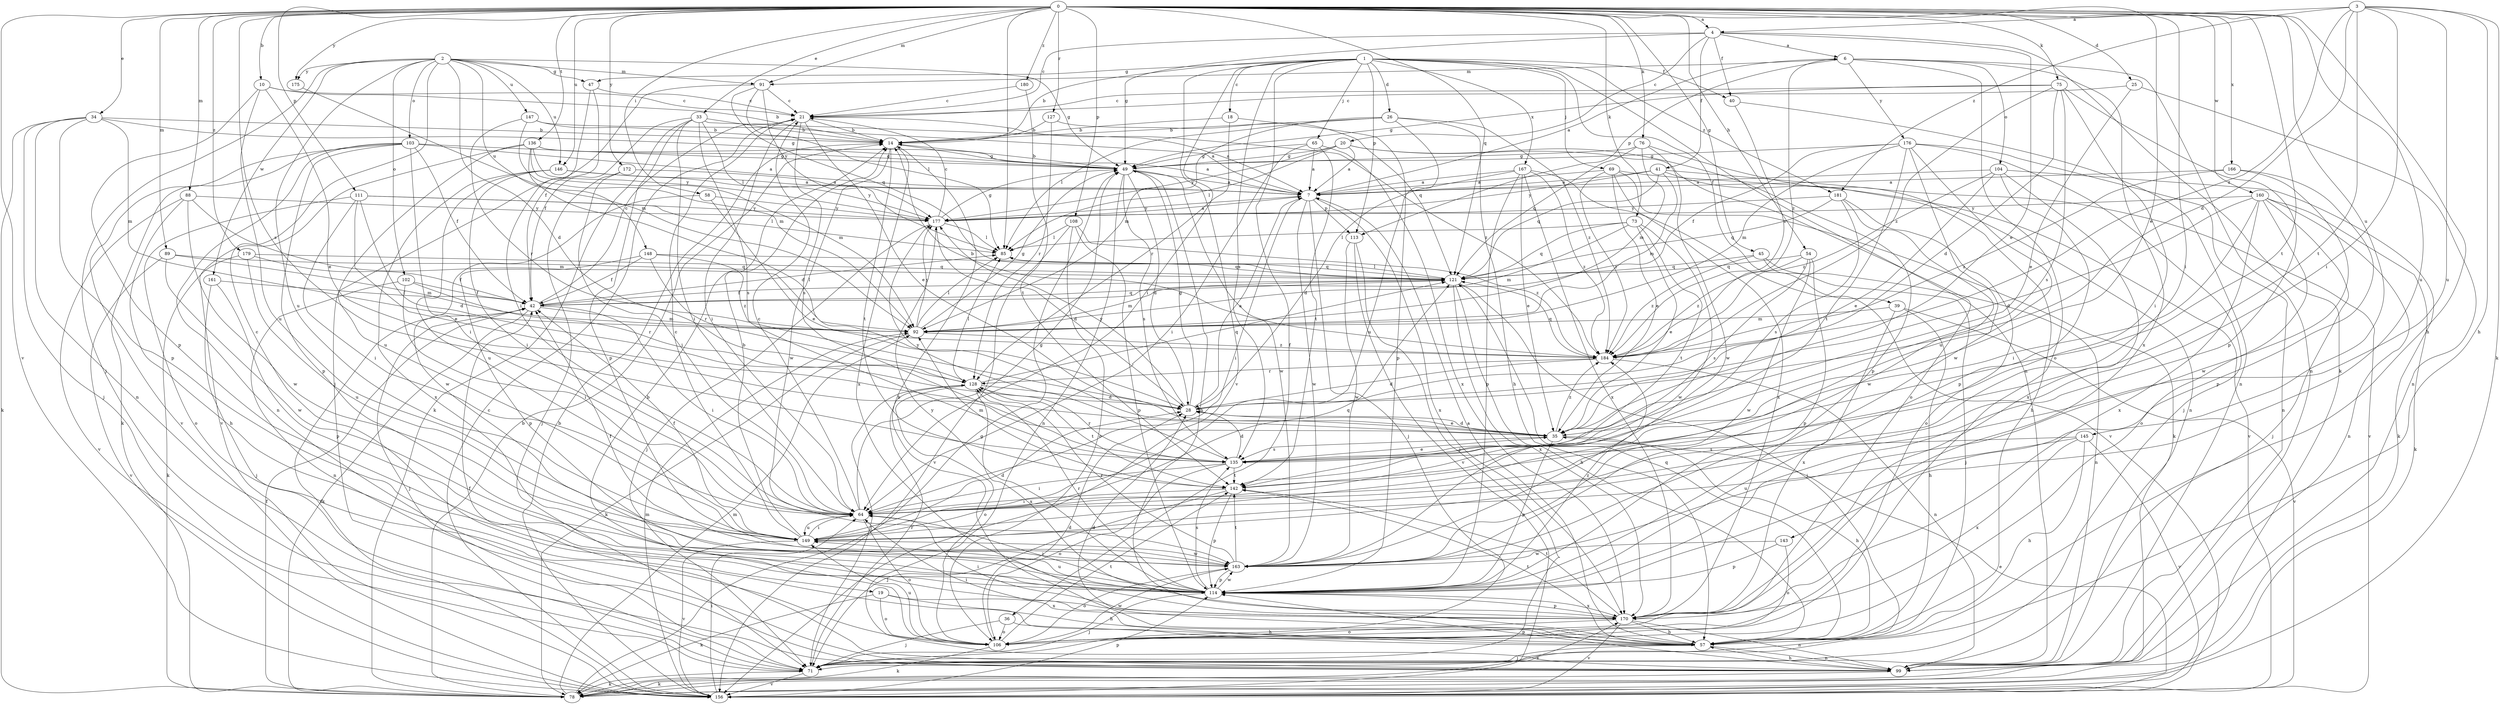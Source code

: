 strict digraph  {
0;
1;
2;
3;
4;
6;
7;
10;
14;
18;
19;
20;
21;
25;
26;
28;
33;
34;
35;
36;
39;
40;
41;
42;
45;
47;
49;
54;
57;
58;
64;
65;
69;
71;
73;
75;
76;
78;
85;
88;
89;
91;
92;
99;
102;
103;
104;
106;
108;
111;
113;
114;
121;
127;
128;
135;
136;
142;
143;
145;
146;
147;
148;
149;
156;
160;
161;
163;
166;
167;
170;
172;
175;
176;
177;
179;
180;
181;
184;
0 -> 4  [label=a];
0 -> 10  [label=b];
0 -> 25  [label=d];
0 -> 33  [label=e];
0 -> 34  [label=e];
0 -> 35  [label=e];
0 -> 45  [label=g];
0 -> 54  [label=h];
0 -> 57  [label=h];
0 -> 58  [label=i];
0 -> 64  [label=i];
0 -> 73  [label=k];
0 -> 75  [label=k];
0 -> 76  [label=k];
0 -> 85  [label=l];
0 -> 88  [label=m];
0 -> 89  [label=m];
0 -> 91  [label=m];
0 -> 108  [label=p];
0 -> 111  [label=p];
0 -> 121  [label=q];
0 -> 127  [label=r];
0 -> 135  [label=s];
0 -> 136  [label=t];
0 -> 142  [label=t];
0 -> 143  [label=u];
0 -> 145  [label=u];
0 -> 146  [label=u];
0 -> 156  [label=v];
0 -> 160  [label=w];
0 -> 166  [label=x];
0 -> 172  [label=y];
0 -> 175  [label=y];
0 -> 179  [label=z];
0 -> 180  [label=z];
1 -> 14  [label=b];
1 -> 18  [label=c];
1 -> 26  [label=d];
1 -> 36  [label=f];
1 -> 39  [label=f];
1 -> 40  [label=f];
1 -> 47  [label=g];
1 -> 64  [label=i];
1 -> 65  [label=j];
1 -> 69  [label=j];
1 -> 99  [label=n];
1 -> 113  [label=p];
1 -> 135  [label=s];
1 -> 156  [label=v];
1 -> 167  [label=x];
1 -> 181  [label=z];
2 -> 19  [label=c];
2 -> 28  [label=d];
2 -> 47  [label=g];
2 -> 49  [label=g];
2 -> 71  [label=j];
2 -> 91  [label=m];
2 -> 102  [label=o];
2 -> 103  [label=o];
2 -> 146  [label=u];
2 -> 147  [label=u];
2 -> 148  [label=u];
2 -> 149  [label=u];
2 -> 161  [label=w];
2 -> 175  [label=y];
3 -> 4  [label=a];
3 -> 28  [label=d];
3 -> 57  [label=h];
3 -> 64  [label=i];
3 -> 78  [label=k];
3 -> 142  [label=t];
3 -> 149  [label=u];
3 -> 181  [label=z];
3 -> 184  [label=z];
4 -> 6  [label=a];
4 -> 20  [label=c];
4 -> 21  [label=c];
4 -> 35  [label=e];
4 -> 40  [label=f];
4 -> 41  [label=f];
4 -> 49  [label=g];
4 -> 78  [label=k];
6 -> 91  [label=m];
6 -> 99  [label=n];
6 -> 104  [label=o];
6 -> 106  [label=o];
6 -> 113  [label=p];
6 -> 170  [label=x];
6 -> 176  [label=y];
6 -> 184  [label=z];
7 -> 6  [label=a];
7 -> 64  [label=i];
7 -> 71  [label=j];
7 -> 113  [label=p];
7 -> 163  [label=w];
7 -> 170  [label=x];
7 -> 177  [label=y];
10 -> 14  [label=b];
10 -> 21  [label=c];
10 -> 35  [label=e];
10 -> 114  [label=p];
10 -> 149  [label=u];
14 -> 49  [label=g];
14 -> 142  [label=t];
14 -> 163  [label=w];
14 -> 170  [label=x];
18 -> 14  [label=b];
18 -> 114  [label=p];
18 -> 128  [label=r];
19 -> 57  [label=h];
19 -> 78  [label=k];
19 -> 106  [label=o];
19 -> 170  [label=x];
20 -> 7  [label=a];
20 -> 49  [label=g];
20 -> 85  [label=l];
20 -> 106  [label=o];
20 -> 114  [label=p];
20 -> 177  [label=y];
21 -> 14  [label=b];
21 -> 35  [label=e];
21 -> 64  [label=i];
21 -> 135  [label=s];
21 -> 184  [label=z];
25 -> 21  [label=c];
25 -> 35  [label=e];
25 -> 99  [label=n];
26 -> 14  [label=b];
26 -> 57  [label=h];
26 -> 85  [label=l];
26 -> 92  [label=m];
26 -> 149  [label=u];
26 -> 184  [label=z];
28 -> 7  [label=a];
28 -> 35  [label=e];
28 -> 49  [label=g];
28 -> 177  [label=y];
33 -> 7  [label=a];
33 -> 14  [label=b];
33 -> 42  [label=f];
33 -> 64  [label=i];
33 -> 78  [label=k];
33 -> 85  [label=l];
33 -> 114  [label=p];
33 -> 135  [label=s];
34 -> 14  [label=b];
34 -> 49  [label=g];
34 -> 71  [label=j];
34 -> 78  [label=k];
34 -> 92  [label=m];
34 -> 99  [label=n];
34 -> 114  [label=p];
35 -> 28  [label=d];
35 -> 57  [label=h];
35 -> 114  [label=p];
35 -> 135  [label=s];
35 -> 184  [label=z];
36 -> 57  [label=h];
36 -> 71  [label=j];
36 -> 106  [label=o];
39 -> 57  [label=h];
39 -> 92  [label=m];
39 -> 156  [label=v];
39 -> 170  [label=x];
40 -> 99  [label=n];
40 -> 184  [label=z];
41 -> 7  [label=a];
41 -> 57  [label=h];
41 -> 92  [label=m];
41 -> 121  [label=q];
41 -> 156  [label=v];
41 -> 177  [label=y];
42 -> 21  [label=c];
42 -> 64  [label=i];
42 -> 71  [label=j];
42 -> 78  [label=k];
42 -> 85  [label=l];
42 -> 92  [label=m];
42 -> 121  [label=q];
45 -> 71  [label=j];
45 -> 99  [label=n];
45 -> 121  [label=q];
45 -> 184  [label=z];
47 -> 21  [label=c];
47 -> 42  [label=f];
47 -> 64  [label=i];
49 -> 7  [label=a];
49 -> 14  [label=b];
49 -> 28  [label=d];
49 -> 57  [label=h];
49 -> 99  [label=n];
49 -> 135  [label=s];
49 -> 163  [label=w];
54 -> 114  [label=p];
54 -> 121  [label=q];
54 -> 135  [label=s];
54 -> 163  [label=w];
54 -> 184  [label=z];
57 -> 7  [label=a];
57 -> 14  [label=b];
57 -> 28  [label=d];
57 -> 64  [label=i];
57 -> 71  [label=j];
57 -> 99  [label=n];
57 -> 121  [label=q];
57 -> 142  [label=t];
58 -> 35  [label=e];
58 -> 163  [label=w];
58 -> 177  [label=y];
64 -> 21  [label=c];
64 -> 49  [label=g];
64 -> 106  [label=o];
64 -> 149  [label=u];
65 -> 7  [label=a];
65 -> 49  [label=g];
65 -> 64  [label=i];
65 -> 142  [label=t];
65 -> 170  [label=x];
69 -> 7  [label=a];
69 -> 35  [label=e];
69 -> 78  [label=k];
69 -> 156  [label=v];
69 -> 170  [label=x];
69 -> 184  [label=z];
71 -> 78  [label=k];
71 -> 128  [label=r];
71 -> 156  [label=v];
73 -> 35  [label=e];
73 -> 85  [label=l];
73 -> 92  [label=m];
73 -> 121  [label=q];
73 -> 142  [label=t];
73 -> 163  [label=w];
75 -> 21  [label=c];
75 -> 28  [label=d];
75 -> 49  [label=g];
75 -> 64  [label=i];
75 -> 114  [label=p];
75 -> 135  [label=s];
75 -> 184  [label=z];
76 -> 49  [label=g];
76 -> 92  [label=m];
76 -> 99  [label=n];
76 -> 121  [label=q];
76 -> 163  [label=w];
78 -> 14  [label=b];
78 -> 42  [label=f];
78 -> 49  [label=g];
78 -> 92  [label=m];
78 -> 170  [label=x];
85 -> 121  [label=q];
88 -> 57  [label=h];
88 -> 92  [label=m];
88 -> 156  [label=v];
88 -> 163  [label=w];
88 -> 177  [label=y];
89 -> 92  [label=m];
89 -> 121  [label=q];
89 -> 156  [label=v];
89 -> 163  [label=w];
91 -> 21  [label=c];
91 -> 71  [label=j];
91 -> 85  [label=l];
91 -> 121  [label=q];
91 -> 177  [label=y];
92 -> 49  [label=g];
92 -> 78  [label=k];
92 -> 85  [label=l];
92 -> 177  [label=y];
92 -> 184  [label=z];
99 -> 42  [label=f];
99 -> 57  [label=h];
99 -> 78  [label=k];
99 -> 114  [label=p];
102 -> 42  [label=f];
102 -> 64  [label=i];
102 -> 99  [label=n];
102 -> 128  [label=r];
103 -> 7  [label=a];
103 -> 42  [label=f];
103 -> 49  [label=g];
103 -> 64  [label=i];
103 -> 78  [label=k];
103 -> 99  [label=n];
103 -> 114  [label=p];
103 -> 156  [label=v];
104 -> 7  [label=a];
104 -> 35  [label=e];
104 -> 78  [label=k];
104 -> 114  [label=p];
104 -> 170  [label=x];
104 -> 184  [label=z];
106 -> 14  [label=b];
106 -> 28  [label=d];
106 -> 78  [label=k];
106 -> 142  [label=t];
106 -> 149  [label=u];
106 -> 163  [label=w];
108 -> 85  [label=l];
108 -> 106  [label=o];
108 -> 114  [label=p];
108 -> 156  [label=v];
108 -> 184  [label=z];
111 -> 28  [label=d];
111 -> 35  [label=e];
111 -> 64  [label=i];
111 -> 85  [label=l];
111 -> 106  [label=o];
111 -> 177  [label=y];
113 -> 71  [label=j];
113 -> 156  [label=v];
113 -> 163  [label=w];
114 -> 64  [label=i];
114 -> 71  [label=j];
114 -> 128  [label=r];
114 -> 135  [label=s];
114 -> 149  [label=u];
114 -> 163  [label=w];
114 -> 170  [label=x];
114 -> 177  [label=y];
114 -> 184  [label=z];
121 -> 42  [label=f];
121 -> 57  [label=h];
121 -> 71  [label=j];
121 -> 85  [label=l];
121 -> 92  [label=m];
121 -> 170  [label=x];
127 -> 14  [label=b];
127 -> 121  [label=q];
127 -> 128  [label=r];
128 -> 28  [label=d];
128 -> 71  [label=j];
128 -> 85  [label=l];
128 -> 106  [label=o];
128 -> 121  [label=q];
128 -> 142  [label=t];
128 -> 170  [label=x];
135 -> 28  [label=d];
135 -> 35  [label=e];
135 -> 64  [label=i];
135 -> 106  [label=o];
135 -> 128  [label=r];
135 -> 142  [label=t];
135 -> 177  [label=y];
136 -> 7  [label=a];
136 -> 28  [label=d];
136 -> 49  [label=g];
136 -> 92  [label=m];
136 -> 149  [label=u];
136 -> 156  [label=v];
136 -> 177  [label=y];
142 -> 64  [label=i];
142 -> 71  [label=j];
142 -> 92  [label=m];
142 -> 114  [label=p];
143 -> 106  [label=o];
143 -> 114  [label=p];
143 -> 163  [label=w];
145 -> 57  [label=h];
145 -> 135  [label=s];
145 -> 149  [label=u];
145 -> 156  [label=v];
145 -> 170  [label=x];
146 -> 7  [label=a];
146 -> 64  [label=i];
146 -> 149  [label=u];
146 -> 170  [label=x];
146 -> 177  [label=y];
147 -> 7  [label=a];
147 -> 14  [label=b];
147 -> 92  [label=m];
147 -> 128  [label=r];
148 -> 42  [label=f];
148 -> 114  [label=p];
148 -> 121  [label=q];
148 -> 128  [label=r];
148 -> 184  [label=z];
149 -> 14  [label=b];
149 -> 21  [label=c];
149 -> 28  [label=d];
149 -> 42  [label=f];
149 -> 64  [label=i];
149 -> 121  [label=q];
149 -> 156  [label=v];
149 -> 163  [label=w];
156 -> 14  [label=b];
156 -> 21  [label=c];
156 -> 35  [label=e];
156 -> 42  [label=f];
156 -> 64  [label=i];
156 -> 92  [label=m];
156 -> 114  [label=p];
160 -> 28  [label=d];
160 -> 64  [label=i];
160 -> 71  [label=j];
160 -> 78  [label=k];
160 -> 99  [label=n];
160 -> 106  [label=o];
160 -> 170  [label=x];
160 -> 177  [label=y];
161 -> 42  [label=f];
161 -> 71  [label=j];
161 -> 114  [label=p];
163 -> 42  [label=f];
163 -> 106  [label=o];
163 -> 114  [label=p];
163 -> 128  [label=r];
163 -> 142  [label=t];
166 -> 7  [label=a];
166 -> 114  [label=p];
166 -> 163  [label=w];
166 -> 184  [label=z];
167 -> 7  [label=a];
167 -> 28  [label=d];
167 -> 35  [label=e];
167 -> 114  [label=p];
167 -> 156  [label=v];
167 -> 170  [label=x];
167 -> 184  [label=z];
170 -> 57  [label=h];
170 -> 64  [label=i];
170 -> 99  [label=n];
170 -> 106  [label=o];
170 -> 114  [label=p];
170 -> 142  [label=t];
170 -> 156  [label=v];
172 -> 7  [label=a];
172 -> 64  [label=i];
172 -> 71  [label=j];
175 -> 92  [label=m];
176 -> 42  [label=f];
176 -> 49  [label=g];
176 -> 71  [label=j];
176 -> 92  [label=m];
176 -> 99  [label=n];
176 -> 142  [label=t];
176 -> 149  [label=u];
176 -> 163  [label=w];
177 -> 7  [label=a];
177 -> 21  [label=c];
177 -> 28  [label=d];
177 -> 49  [label=g];
177 -> 71  [label=j];
177 -> 85  [label=l];
179 -> 42  [label=f];
179 -> 78  [label=k];
179 -> 121  [label=q];
179 -> 149  [label=u];
180 -> 21  [label=c];
180 -> 142  [label=t];
181 -> 106  [label=o];
181 -> 121  [label=q];
181 -> 135  [label=s];
181 -> 163  [label=w];
181 -> 177  [label=y];
184 -> 14  [label=b];
184 -> 28  [label=d];
184 -> 99  [label=n];
184 -> 121  [label=q];
184 -> 128  [label=r];
}
